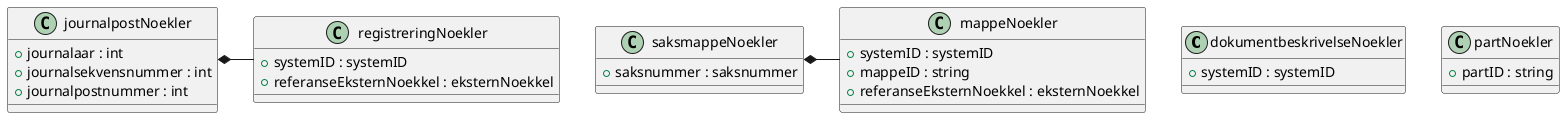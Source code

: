 @startuml

class dokumentbeskrivelseNoekler {
    +systemID : systemID
}
class journalpostNoekler {
    +journalaar : int
    +journalsekvensnummer : int
    +journalpostnummer : int
}
journalpostNoekler *- registreringNoekler
class mappeNoekler {
    +systemID : systemID
    +mappeID : string
    +referanseEksternNoekkel : eksternNoekkel
}
class partNoekler {
    +partID : string
}
class registreringNoekler {
    +systemID : systemID
    +referanseEksternNoekkel : eksternNoekkel
}
class saksmappeNoekler {
    +saksnummer : saksnummer
}
saksmappeNoekler *- mappeNoekler

@enduml
